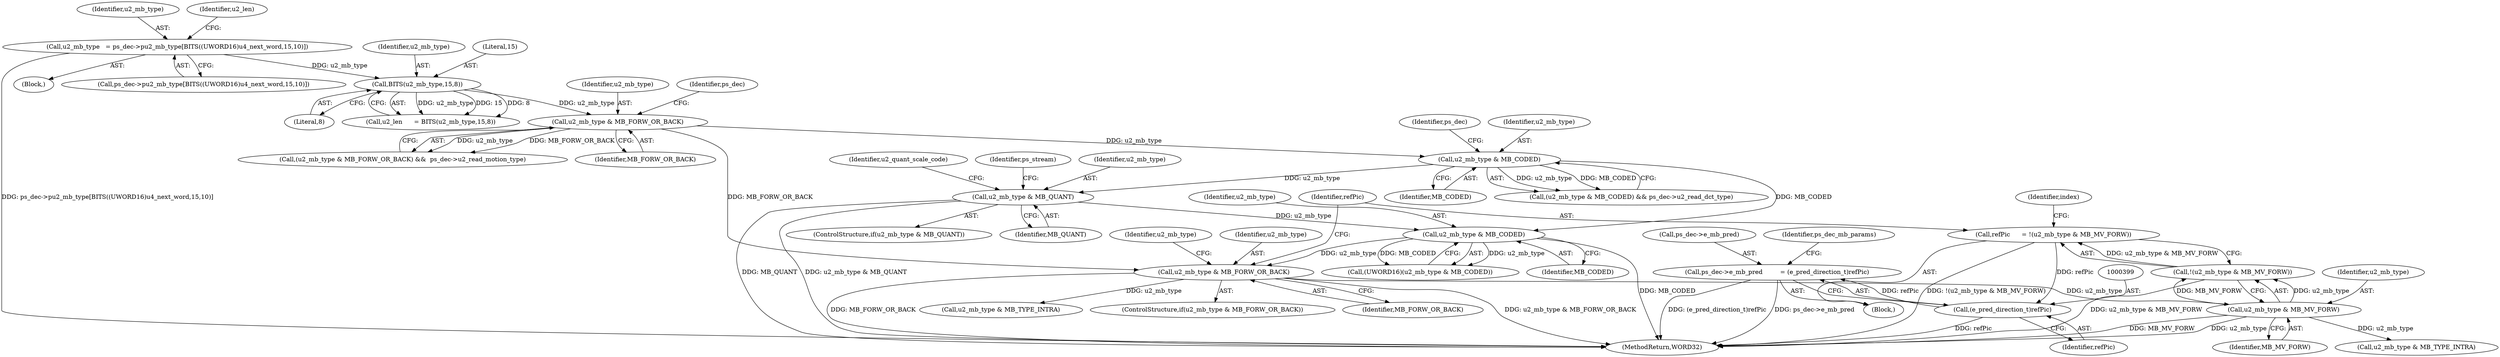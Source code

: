 digraph "0_Android_58a6822d7140137ce957c6d2fc20bae1374186c1_0@pointer" {
"1000394" [label="(Call,ps_dec->e_mb_pred         = (e_pred_direction_t)refPic)"];
"1000398" [label="(Call,(e_pred_direction_t)refPic)"];
"1000377" [label="(Call,refPic      = !(u2_mb_type & MB_MV_FORW))"];
"1000379" [label="(Call,!(u2_mb_type & MB_MV_FORW))"];
"1000380" [label="(Call,u2_mb_type & MB_MV_FORW)"];
"1000372" [label="(Call,u2_mb_type & MB_FORW_OR_BACK)"];
"1000368" [label="(Call,u2_mb_type & MB_CODED)"];
"1000329" [label="(Call,u2_mb_type & MB_QUANT)"];
"1000299" [label="(Call,u2_mb_type & MB_CODED)"];
"1000244" [label="(Call,u2_mb_type & MB_FORW_OR_BACK)"];
"1000224" [label="(Call,BITS(u2_mb_type,15,8))"];
"1000210" [label="(Call,u2_mb_type   = ps_dec->pu2_mb_type[BITS((UWORD16)u4_next_word,15,10)])"];
"1000212" [label="(Call,ps_dec->pu2_mb_type[BITS((UWORD16)u4_next_word,15,10)])"];
"1000430" [label="(Identifier,u2_mb_type)"];
"1000300" [label="(Identifier,u2_mb_type)"];
"1000400" [label="(Identifier,refPic)"];
"1000248" [label="(Identifier,ps_dec)"];
"1000402" [label="(Identifier,ps_dec_mb_params)"];
"1000395" [label="(Call,ps_dec->e_mb_pred)"];
"1000335" [label="(Identifier,u2_quant_scale_code)"];
"1000377" [label="(Call,refPic      = !(u2_mb_type & MB_MV_FORW))"];
"1000244" [label="(Call,u2_mb_type & MB_FORW_OR_BACK)"];
"1000222" [label="(Call,u2_len      = BITS(u2_mb_type,15,8))"];
"1000210" [label="(Call,u2_mb_type   = ps_dec->pu2_mb_type[BITS((UWORD16)u4_next_word,15,10)])"];
"1000366" [label="(Call,(UWORD16)(u2_mb_type & MB_CODED))"];
"1000372" [label="(Call,u2_mb_type & MB_FORW_OR_BACK)"];
"1000380" [label="(Call,u2_mb_type & MB_MV_FORW)"];
"1000360" [label="(Identifier,ps_stream)"];
"1000246" [label="(Identifier,MB_FORW_OR_BACK)"];
"1000550" [label="(MethodReturn,WORD32)"];
"1000369" [label="(Identifier,u2_mb_type)"];
"1000394" [label="(Call,ps_dec->e_mb_pred         = (e_pred_direction_t)refPic)"];
"1000328" [label="(ControlStructure,if(u2_mb_type & MB_QUANT))"];
"1000370" [label="(Identifier,MB_CODED)"];
"1000331" [label="(Identifier,MB_QUANT)"];
"1000398" [label="(Call,(e_pred_direction_t)refPic)"];
"1000379" [label="(Call,!(u2_mb_type & MB_MV_FORW))"];
"1000371" [label="(ControlStructure,if(u2_mb_type & MB_FORW_OR_BACK))"];
"1000381" [label="(Identifier,u2_mb_type)"];
"1000299" [label="(Call,u2_mb_type & MB_CODED)"];
"1000227" [label="(Literal,8)"];
"1000373" [label="(Identifier,u2_mb_type)"];
"1000225" [label="(Identifier,u2_mb_type)"];
"1000245" [label="(Identifier,u2_mb_type)"];
"1000226" [label="(Literal,15)"];
"1000211" [label="(Identifier,u2_mb_type)"];
"1000298" [label="(Call,(u2_mb_type & MB_CODED) && ps_dec->u2_read_dct_type)"];
"1000224" [label="(Call,BITS(u2_mb_type,15,8))"];
"1000382" [label="(Identifier,MB_MV_FORW)"];
"1000329" [label="(Call,u2_mb_type & MB_QUANT)"];
"1000209" [label="(Block,)"];
"1000223" [label="(Identifier,u2_len)"];
"1000375" [label="(Block,)"];
"1000374" [label="(Identifier,MB_FORW_OR_BACK)"];
"1000301" [label="(Identifier,MB_CODED)"];
"1000378" [label="(Identifier,refPic)"];
"1000385" [label="(Identifier,index)"];
"1000303" [label="(Identifier,ps_dec)"];
"1000460" [label="(Call,u2_mb_type & MB_TYPE_INTRA)"];
"1000243" [label="(Call,(u2_mb_type & MB_FORW_OR_BACK) &&  ps_dec->u2_read_motion_type)"];
"1000330" [label="(Identifier,u2_mb_type)"];
"1000368" [label="(Call,u2_mb_type & MB_CODED)"];
"1000429" [label="(Call,u2_mb_type & MB_TYPE_INTRA)"];
"1000394" -> "1000375"  [label="AST: "];
"1000394" -> "1000398"  [label="CFG: "];
"1000395" -> "1000394"  [label="AST: "];
"1000398" -> "1000394"  [label="AST: "];
"1000402" -> "1000394"  [label="CFG: "];
"1000394" -> "1000550"  [label="DDG: (e_pred_direction_t)refPic"];
"1000394" -> "1000550"  [label="DDG: ps_dec->e_mb_pred"];
"1000398" -> "1000394"  [label="DDG: refPic"];
"1000398" -> "1000400"  [label="CFG: "];
"1000399" -> "1000398"  [label="AST: "];
"1000400" -> "1000398"  [label="AST: "];
"1000398" -> "1000550"  [label="DDG: refPic"];
"1000377" -> "1000398"  [label="DDG: refPic"];
"1000377" -> "1000375"  [label="AST: "];
"1000377" -> "1000379"  [label="CFG: "];
"1000378" -> "1000377"  [label="AST: "];
"1000379" -> "1000377"  [label="AST: "];
"1000385" -> "1000377"  [label="CFG: "];
"1000377" -> "1000550"  [label="DDG: !(u2_mb_type & MB_MV_FORW)"];
"1000379" -> "1000377"  [label="DDG: u2_mb_type & MB_MV_FORW"];
"1000379" -> "1000380"  [label="CFG: "];
"1000380" -> "1000379"  [label="AST: "];
"1000379" -> "1000550"  [label="DDG: u2_mb_type & MB_MV_FORW"];
"1000380" -> "1000379"  [label="DDG: u2_mb_type"];
"1000380" -> "1000379"  [label="DDG: MB_MV_FORW"];
"1000380" -> "1000382"  [label="CFG: "];
"1000381" -> "1000380"  [label="AST: "];
"1000382" -> "1000380"  [label="AST: "];
"1000380" -> "1000550"  [label="DDG: MB_MV_FORW"];
"1000380" -> "1000550"  [label="DDG: u2_mb_type"];
"1000372" -> "1000380"  [label="DDG: u2_mb_type"];
"1000380" -> "1000460"  [label="DDG: u2_mb_type"];
"1000372" -> "1000371"  [label="AST: "];
"1000372" -> "1000374"  [label="CFG: "];
"1000373" -> "1000372"  [label="AST: "];
"1000374" -> "1000372"  [label="AST: "];
"1000378" -> "1000372"  [label="CFG: "];
"1000430" -> "1000372"  [label="CFG: "];
"1000372" -> "1000550"  [label="DDG: u2_mb_type & MB_FORW_OR_BACK"];
"1000372" -> "1000550"  [label="DDG: MB_FORW_OR_BACK"];
"1000368" -> "1000372"  [label="DDG: u2_mb_type"];
"1000244" -> "1000372"  [label="DDG: MB_FORW_OR_BACK"];
"1000372" -> "1000429"  [label="DDG: u2_mb_type"];
"1000368" -> "1000366"  [label="AST: "];
"1000368" -> "1000370"  [label="CFG: "];
"1000369" -> "1000368"  [label="AST: "];
"1000370" -> "1000368"  [label="AST: "];
"1000366" -> "1000368"  [label="CFG: "];
"1000368" -> "1000550"  [label="DDG: MB_CODED"];
"1000368" -> "1000366"  [label="DDG: u2_mb_type"];
"1000368" -> "1000366"  [label="DDG: MB_CODED"];
"1000329" -> "1000368"  [label="DDG: u2_mb_type"];
"1000299" -> "1000368"  [label="DDG: MB_CODED"];
"1000329" -> "1000328"  [label="AST: "];
"1000329" -> "1000331"  [label="CFG: "];
"1000330" -> "1000329"  [label="AST: "];
"1000331" -> "1000329"  [label="AST: "];
"1000335" -> "1000329"  [label="CFG: "];
"1000360" -> "1000329"  [label="CFG: "];
"1000329" -> "1000550"  [label="DDG: MB_QUANT"];
"1000329" -> "1000550"  [label="DDG: u2_mb_type & MB_QUANT"];
"1000299" -> "1000329"  [label="DDG: u2_mb_type"];
"1000299" -> "1000298"  [label="AST: "];
"1000299" -> "1000301"  [label="CFG: "];
"1000300" -> "1000299"  [label="AST: "];
"1000301" -> "1000299"  [label="AST: "];
"1000303" -> "1000299"  [label="CFG: "];
"1000298" -> "1000299"  [label="CFG: "];
"1000299" -> "1000298"  [label="DDG: u2_mb_type"];
"1000299" -> "1000298"  [label="DDG: MB_CODED"];
"1000244" -> "1000299"  [label="DDG: u2_mb_type"];
"1000244" -> "1000243"  [label="AST: "];
"1000244" -> "1000246"  [label="CFG: "];
"1000245" -> "1000244"  [label="AST: "];
"1000246" -> "1000244"  [label="AST: "];
"1000248" -> "1000244"  [label="CFG: "];
"1000243" -> "1000244"  [label="CFG: "];
"1000244" -> "1000243"  [label="DDG: u2_mb_type"];
"1000244" -> "1000243"  [label="DDG: MB_FORW_OR_BACK"];
"1000224" -> "1000244"  [label="DDG: u2_mb_type"];
"1000224" -> "1000222"  [label="AST: "];
"1000224" -> "1000227"  [label="CFG: "];
"1000225" -> "1000224"  [label="AST: "];
"1000226" -> "1000224"  [label="AST: "];
"1000227" -> "1000224"  [label="AST: "];
"1000222" -> "1000224"  [label="CFG: "];
"1000224" -> "1000222"  [label="DDG: u2_mb_type"];
"1000224" -> "1000222"  [label="DDG: 15"];
"1000224" -> "1000222"  [label="DDG: 8"];
"1000210" -> "1000224"  [label="DDG: u2_mb_type"];
"1000210" -> "1000209"  [label="AST: "];
"1000210" -> "1000212"  [label="CFG: "];
"1000211" -> "1000210"  [label="AST: "];
"1000212" -> "1000210"  [label="AST: "];
"1000223" -> "1000210"  [label="CFG: "];
"1000210" -> "1000550"  [label="DDG: ps_dec->pu2_mb_type[BITS((UWORD16)u4_next_word,15,10)]"];
}
